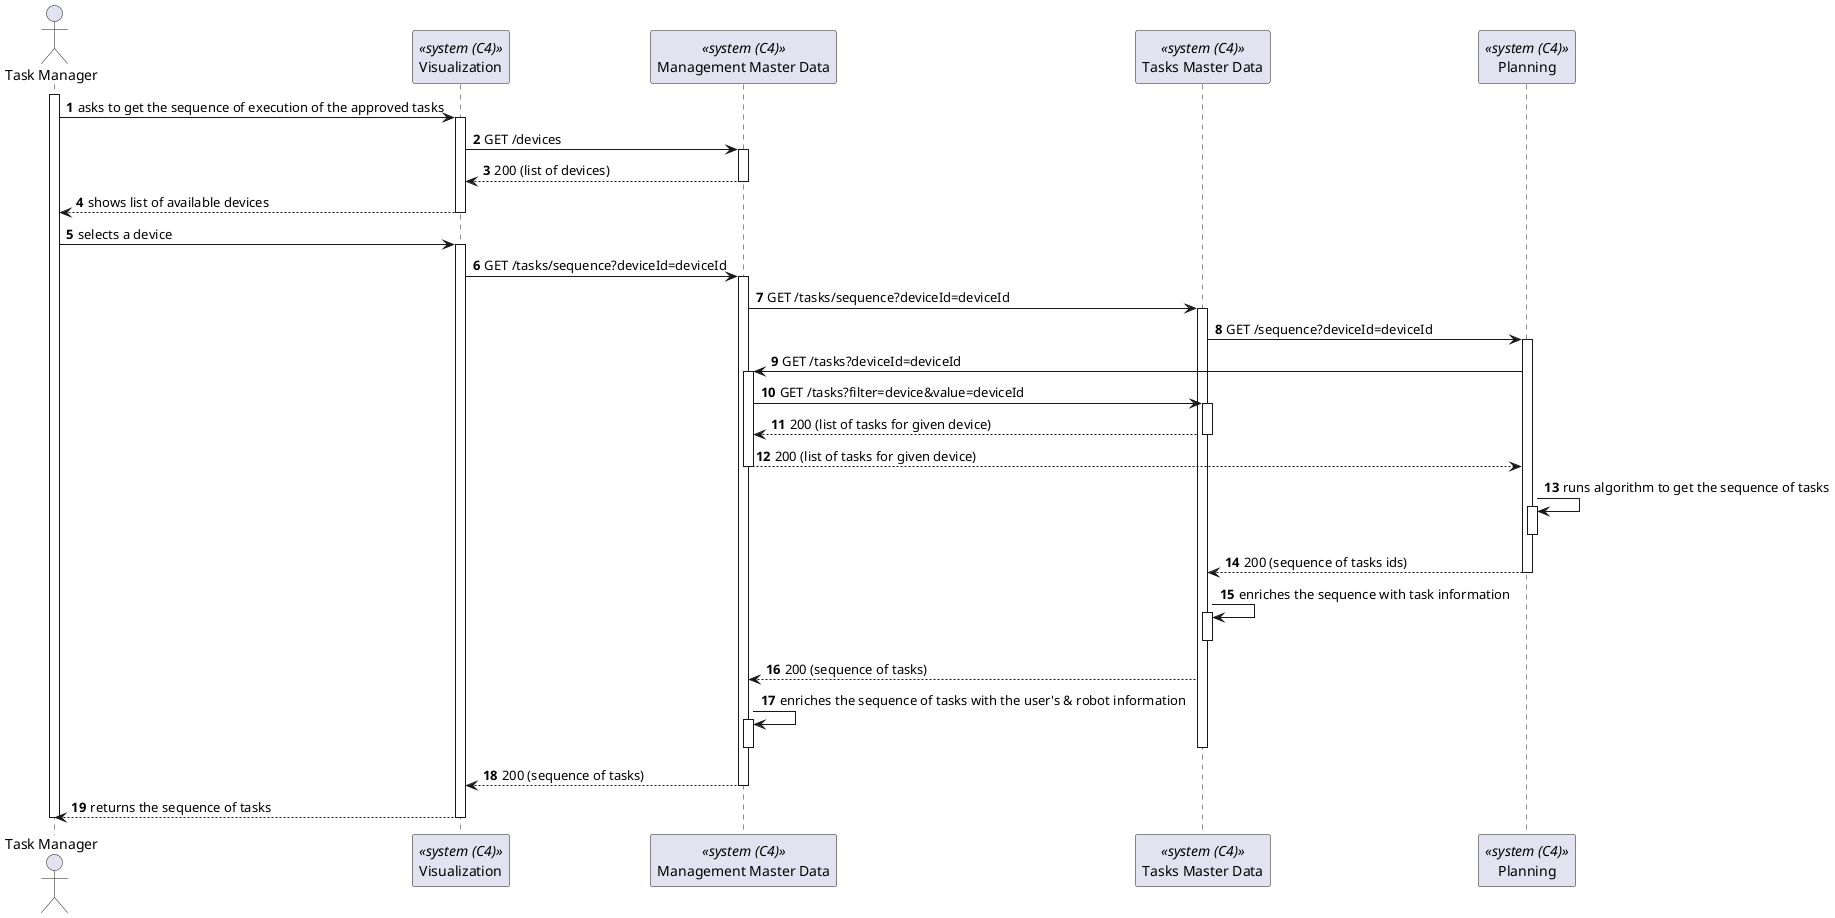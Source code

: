 @startuml process-view
autonumber
actor TM as "Task Manager"
participant UI as "Visualization" <<system (C4)>>
participant MDM as "Management Master Data" <<system (C4)>>
participant TMD as "Tasks Master Data" <<system (C4)>>
participant P as "Planning" <<system (C4)>>

activate TM

TM -> UI : asks to get the sequence of execution of the approved tasks
activate UI

UI -> MDM : GET /devices
activate MDM
MDM --> UI : 200 (list of devices)
deactivate MDM
UI --> TM : shows list of available devices
deactivate UI

TM -> UI : selects a device
activate UI
UI -> MDM : GET /tasks/sequence?deviceId=deviceId
activate MDM
MDM -> TMD : GET /tasks/sequence?deviceId=deviceId
activate TMD
TMD -> P : GET /sequence?deviceId=deviceId
activate P
P -> MDM : GET /tasks?deviceId=deviceId
activate MDM
MDM -> TMD : GET /tasks?filter=device&value=deviceId
activate TMD
TMD --> MDM : 200 (list of tasks for given device)
deactivate TMD
MDM --> P : 200 (list of tasks for given device)
deactivate MDM
P -> P : runs algorithm to get the sequence of tasks
activate P
deactivate P
P --> TMD : 200 (sequence of tasks ids)
deactivate P
TMD -> TMD : enriches the sequence with task information
activate TMD
deactivate TMD
TMD --> MDM : 200 (sequence of tasks)
MDM -> MDM : enriches the sequence of tasks with the user's & robot information
activate MDM
deactivate MDM
deactivate TMD
MDM --> UI : 200 (sequence of tasks)
deactivate MDM

TM <-- UI : returns the sequence of tasks
deactivate UI

deactivate TM

@enduml

